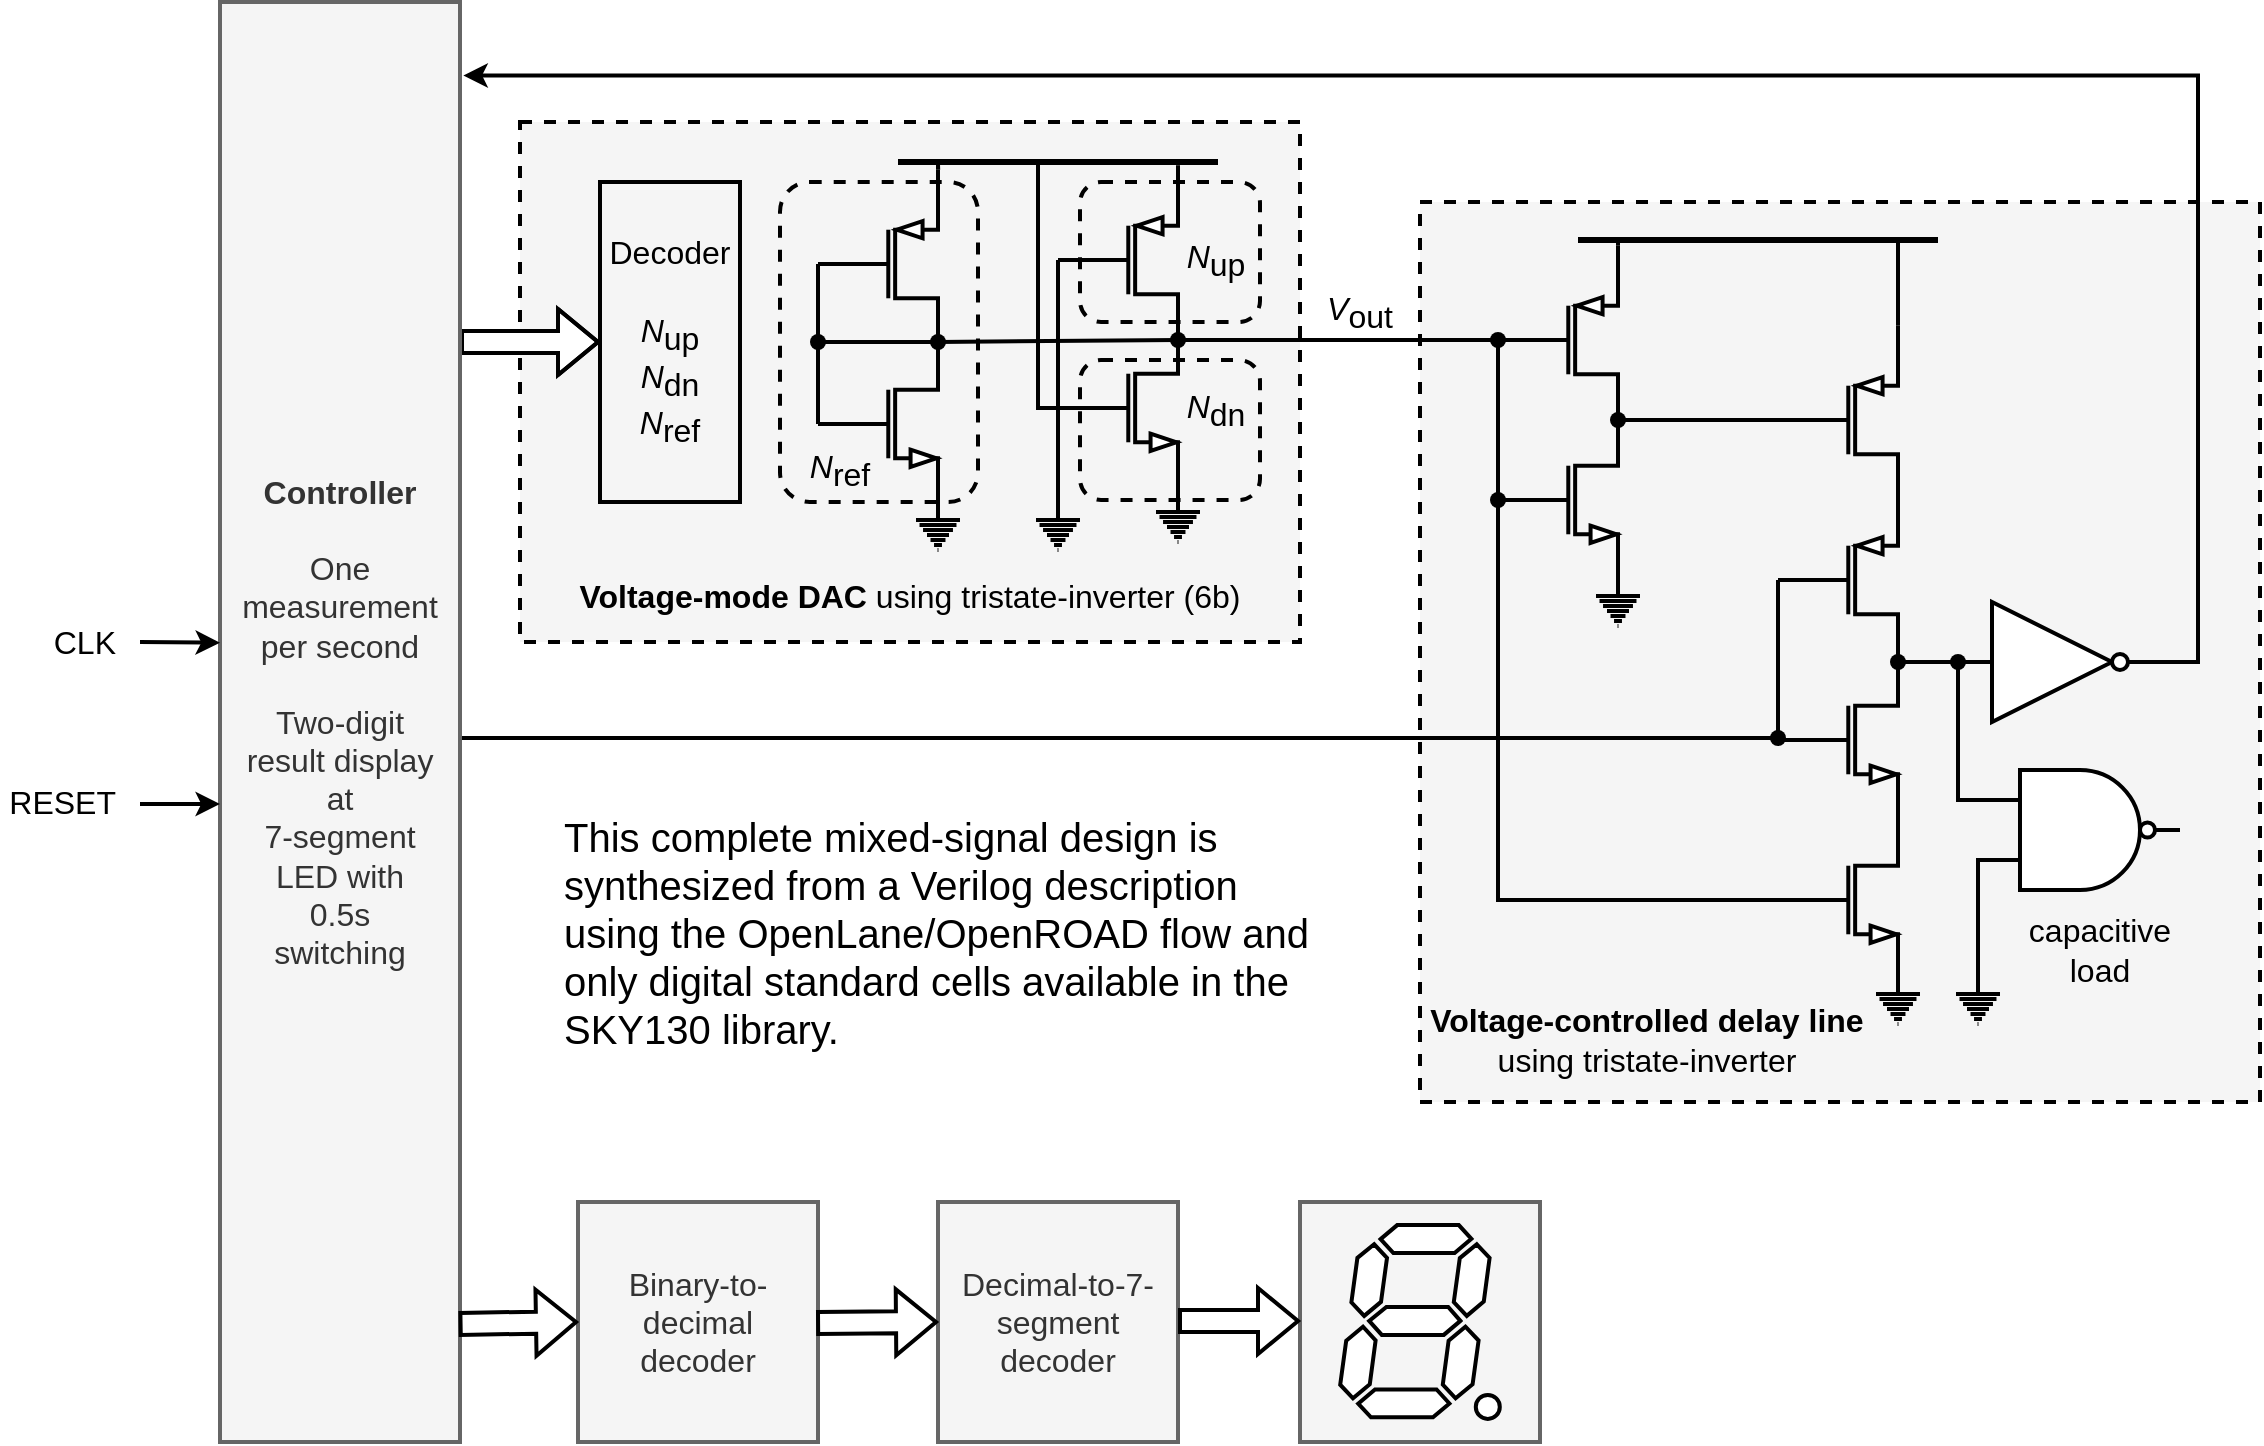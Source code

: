 <mxfile version="21.2.1" type="device">
  <diagram name="Page-1" id="-ehbrMDcGk8Br0xbLhQl">
    <mxGraphModel dx="1368" dy="923" grid="1" gridSize="10" guides="1" tooltips="1" connect="1" arrows="1" fold="1" page="1" pageScale="1" pageWidth="1169" pageHeight="827" math="0" shadow="0">
      <root>
        <mxCell id="0" />
        <mxCell id="1" parent="0" />
        <mxCell id="TYAT_m3Qwc5HiXnAlvp4-101" value="" style="rounded=0;whiteSpace=wrap;strokeWidth=2;fontSize=16;fillColor=#f5f5f5;dashed=1;fontColor=#333333;strokeColor=default;" vertex="1" parent="1">
          <mxGeometry x="720" y="140" width="420" height="450" as="geometry" />
        </mxCell>
        <mxCell id="TYAT_m3Qwc5HiXnAlvp4-100" value="" style="rounded=0;whiteSpace=wrap;html=1;strokeWidth=2;fontSize=16;fillColor=#f5f5f5;dashed=1;fontColor=#333333;strokeColor=default;" vertex="1" parent="1">
          <mxGeometry x="270" y="100" width="390" height="260" as="geometry" />
        </mxCell>
        <mxCell id="TYAT_m3Qwc5HiXnAlvp4-6" style="edgeStyle=orthogonalEdgeStyle;rounded=0;orthogonalLoop=1;jettySize=auto;html=1;exitX=0;exitY=0.5;exitDx=0;exitDy=0;exitPerimeter=0;entryX=0;entryY=0.5;entryDx=0;entryDy=0;entryPerimeter=0;endArrow=none;endFill=0;strokeWidth=2;fontSize=16;" edge="1" parent="1" source="TYAT_m3Qwc5HiXnAlvp4-1" target="TYAT_m3Qwc5HiXnAlvp4-2">
          <mxGeometry relative="1" as="geometry">
            <Array as="points">
              <mxPoint x="899" y="359" />
              <mxPoint x="899" y="359" />
            </Array>
          </mxGeometry>
        </mxCell>
        <mxCell id="TYAT_m3Qwc5HiXnAlvp4-1" value="" style="verticalLabelPosition=bottom;shadow=0;dashed=0;align=center;html=1;verticalAlign=top;shape=mxgraph.electrical.transistors.pmos;pointerEvents=1;strokeWidth=2;fontSize=16;" vertex="1" parent="1">
          <mxGeometry x="899" y="279" width="60" height="100" as="geometry" />
        </mxCell>
        <mxCell id="TYAT_m3Qwc5HiXnAlvp4-2" value="" style="verticalLabelPosition=bottom;shadow=0;dashed=0;align=center;html=1;verticalAlign=top;shape=mxgraph.electrical.transistors.nmos;pointerEvents=1;strokeWidth=2;fontSize=16;" vertex="1" parent="1">
          <mxGeometry x="899" y="359" width="60" height="100" as="geometry" />
        </mxCell>
        <mxCell id="TYAT_m3Qwc5HiXnAlvp4-19" style="edgeStyle=orthogonalEdgeStyle;rounded=0;orthogonalLoop=1;jettySize=auto;html=1;exitX=0;exitY=0.5;exitDx=0;exitDy=0;exitPerimeter=0;entryX=0.514;entryY=0.664;entryDx=0;entryDy=0;entryPerimeter=0;endArrow=none;endFill=0;strokeWidth=2;fontSize=16;" edge="1" parent="1" source="TYAT_m3Qwc5HiXnAlvp4-3" target="TYAT_m3Qwc5HiXnAlvp4-18">
          <mxGeometry relative="1" as="geometry">
            <Array as="points">
              <mxPoint x="759" y="489" />
            </Array>
          </mxGeometry>
        </mxCell>
        <mxCell id="TYAT_m3Qwc5HiXnAlvp4-3" value="" style="verticalLabelPosition=bottom;shadow=0;dashed=0;align=center;html=1;verticalAlign=top;shape=mxgraph.electrical.transistors.nmos;pointerEvents=1;strokeWidth=2;fontSize=16;" vertex="1" parent="1">
          <mxGeometry x="899" y="439" width="60" height="100" as="geometry" />
        </mxCell>
        <mxCell id="TYAT_m3Qwc5HiXnAlvp4-4" value="" style="verticalLabelPosition=bottom;shadow=0;dashed=0;align=center;html=1;verticalAlign=top;shape=mxgraph.electrical.transistors.pmos;pointerEvents=1;strokeWidth=2;fontSize=16;" vertex="1" parent="1">
          <mxGeometry x="899" y="199" width="60" height="100" as="geometry" />
        </mxCell>
        <mxCell id="TYAT_m3Qwc5HiXnAlvp4-8" value="" style="verticalLabelPosition=bottom;shadow=0;dashed=0;align=center;html=1;verticalAlign=top;shape=mxgraph.electrical.transistors.pmos;pointerEvents=1;strokeWidth=2;fontSize=16;" vertex="1" parent="1">
          <mxGeometry x="759" y="159" width="60" height="100" as="geometry" />
        </mxCell>
        <mxCell id="TYAT_m3Qwc5HiXnAlvp4-12" value="" style="pointerEvents=1;verticalLabelPosition=bottom;shadow=0;dashed=0;align=center;html=1;verticalAlign=top;shape=mxgraph.electrical.signal_sources.protective_earth;strokeWidth=2;fontSize=16;" vertex="1" parent="1">
          <mxGeometry x="808" y="332" width="22" height="20" as="geometry" />
        </mxCell>
        <mxCell id="TYAT_m3Qwc5HiXnAlvp4-15" value="" style="endArrow=none;html=1;rounded=0;entryX=0;entryY=0.5;entryDx=0;entryDy=0;entryPerimeter=0;exitDx=0;exitDy=0;exitPerimeter=0;strokeWidth=2;fontSize=16;" edge="1" parent="1" source="TYAT_m3Qwc5HiXnAlvp4-77" target="TYAT_m3Qwc5HiXnAlvp4-8">
          <mxGeometry width="50" height="50" relative="1" as="geometry">
            <mxPoint x="649" y="279" as="sourcePoint" />
            <mxPoint x="699" y="229" as="targetPoint" />
          </mxGeometry>
        </mxCell>
        <mxCell id="TYAT_m3Qwc5HiXnAlvp4-16" value="" style="shape=waypoint;sketch=0;fillStyle=solid;size=6;pointerEvents=1;points=[];fillColor=none;resizable=0;rotatable=0;perimeter=centerPerimeter;snapToPoint=1;strokeWidth=2;fontSize=16;" vertex="1" parent="1">
          <mxGeometry x="889" y="398" width="20" height="20" as="geometry" />
        </mxCell>
        <mxCell id="TYAT_m3Qwc5HiXnAlvp4-17" value="" style="endArrow=none;html=1;rounded=0;entryDx=0;entryDy=0;entryPerimeter=0;exitX=0;exitY=0.5;exitDx=0;exitDy=0;exitPerimeter=0;strokeWidth=2;fontSize=16;" edge="1" parent="1" target="TYAT_m3Qwc5HiXnAlvp4-18">
          <mxGeometry width="50" height="50" relative="1" as="geometry">
            <mxPoint x="759" y="289" as="sourcePoint" />
            <mxPoint x="759" y="209" as="targetPoint" />
          </mxGeometry>
        </mxCell>
        <mxCell id="TYAT_m3Qwc5HiXnAlvp4-18" value="" style="shape=waypoint;sketch=0;fillStyle=solid;size=6;pointerEvents=1;points=[];fillColor=none;resizable=0;rotatable=0;perimeter=centerPerimeter;snapToPoint=1;strokeWidth=2;fontSize=16;" vertex="1" parent="1">
          <mxGeometry x="749" y="279" width="20" height="20" as="geometry" />
        </mxCell>
        <mxCell id="TYAT_m3Qwc5HiXnAlvp4-20" value="" style="verticalLabelPosition=bottom;shadow=0;dashed=0;align=center;html=1;verticalAlign=top;shape=mxgraph.electrical.transistors.nmos;pointerEvents=1;strokeWidth=2;fontSize=16;" vertex="1" parent="1">
          <mxGeometry x="759" y="239" width="60" height="100" as="geometry" />
        </mxCell>
        <mxCell id="TYAT_m3Qwc5HiXnAlvp4-22" value="" style="endArrow=none;html=1;rounded=0;strokeWidth=3;fontSize=16;" edge="1" parent="1">
          <mxGeometry width="50" height="50" relative="1" as="geometry">
            <mxPoint x="799" y="159" as="sourcePoint" />
            <mxPoint x="979" y="159" as="targetPoint" />
          </mxGeometry>
        </mxCell>
        <mxCell id="TYAT_m3Qwc5HiXnAlvp4-25" value="" style="endArrow=none;html=1;rounded=0;exitX=1;exitY=0;exitDx=0;exitDy=0;exitPerimeter=0;strokeWidth=2;fontSize=16;" edge="1" parent="1" source="TYAT_m3Qwc5HiXnAlvp4-8">
          <mxGeometry width="50" height="50" relative="1" as="geometry">
            <mxPoint x="869" y="299" as="sourcePoint" />
            <mxPoint x="819" y="159" as="targetPoint" />
          </mxGeometry>
        </mxCell>
        <mxCell id="TYAT_m3Qwc5HiXnAlvp4-27" value="" style="endArrow=none;html=1;rounded=0;exitX=1;exitY=0;exitDx=0;exitDy=0;exitPerimeter=0;strokeWidth=2;fontSize=16;" edge="1" parent="1" source="TYAT_m3Qwc5HiXnAlvp4-4">
          <mxGeometry width="50" height="50" relative="1" as="geometry">
            <mxPoint x="859" y="249" as="sourcePoint" />
            <mxPoint x="959" y="159" as="targetPoint" />
          </mxGeometry>
        </mxCell>
        <mxCell id="TYAT_m3Qwc5HiXnAlvp4-28" value="" style="shape=waypoint;sketch=0;fillStyle=solid;size=6;pointerEvents=1;points=[];fillColor=none;resizable=0;rotatable=0;perimeter=centerPerimeter;snapToPoint=1;strokeWidth=2;fontSize=16;" vertex="1" parent="1">
          <mxGeometry x="809" y="239" width="20" height="20" as="geometry" />
        </mxCell>
        <mxCell id="TYAT_m3Qwc5HiXnAlvp4-29" value="" style="endArrow=none;html=1;rounded=0;entryX=0;entryY=0.5;entryDx=0;entryDy=0;entryPerimeter=0;exitX=0.608;exitY=0.508;exitDx=0;exitDy=0;exitPerimeter=0;strokeWidth=2;fontSize=16;" edge="1" parent="1" source="TYAT_m3Qwc5HiXnAlvp4-28" target="TYAT_m3Qwc5HiXnAlvp4-4">
          <mxGeometry width="50" height="50" relative="1" as="geometry">
            <mxPoint x="859" y="309" as="sourcePoint" />
            <mxPoint x="909" y="259" as="targetPoint" />
          </mxGeometry>
        </mxCell>
        <mxCell id="TYAT_m3Qwc5HiXnAlvp4-30" value="" style="pointerEvents=1;verticalLabelPosition=bottom;shadow=0;dashed=0;align=center;html=1;verticalAlign=top;shape=mxgraph.electrical.signal_sources.protective_earth;strokeWidth=2;fontSize=16;" vertex="1" parent="1">
          <mxGeometry x="948" y="531" width="22" height="20" as="geometry" />
        </mxCell>
        <mxCell id="TYAT_m3Qwc5HiXnAlvp4-31" style="edgeStyle=orthogonalEdgeStyle;rounded=0;orthogonalLoop=1;jettySize=auto;html=1;exitX=0;exitY=0.5;exitDx=0;exitDy=0;exitPerimeter=0;entryX=0;entryY=0.5;entryDx=0;entryDy=0;entryPerimeter=0;endArrow=none;endFill=0;strokeWidth=2;fontSize=16;" edge="1" parent="1" source="TYAT_m3Qwc5HiXnAlvp4-32" target="TYAT_m3Qwc5HiXnAlvp4-33">
          <mxGeometry relative="1" as="geometry">
            <Array as="points">
              <mxPoint x="419" y="201" />
              <mxPoint x="419" y="201" />
            </Array>
          </mxGeometry>
        </mxCell>
        <mxCell id="TYAT_m3Qwc5HiXnAlvp4-44" style="edgeStyle=orthogonalEdgeStyle;rounded=0;orthogonalLoop=1;jettySize=auto;html=1;exitX=1;exitY=0;exitDx=0;exitDy=0;exitPerimeter=0;endArrow=none;endFill=0;strokeWidth=2;fontSize=16;" edge="1" parent="1" source="TYAT_m3Qwc5HiXnAlvp4-32">
          <mxGeometry relative="1" as="geometry">
            <mxPoint x="479.096" y="123.877" as="targetPoint" />
            <Array as="points">
              <mxPoint x="479" y="121" />
              <mxPoint x="479" y="121" />
            </Array>
          </mxGeometry>
        </mxCell>
        <mxCell id="TYAT_m3Qwc5HiXnAlvp4-32" value="" style="verticalLabelPosition=bottom;shadow=0;dashed=0;align=center;html=1;verticalAlign=top;shape=mxgraph.electrical.transistors.pmos;pointerEvents=1;strokeWidth=2;fontSize=16;" vertex="1" parent="1">
          <mxGeometry x="419" y="121" width="60" height="100" as="geometry" />
        </mxCell>
        <mxCell id="TYAT_m3Qwc5HiXnAlvp4-33" value="" style="verticalLabelPosition=bottom;shadow=0;dashed=0;align=center;html=1;verticalAlign=top;shape=mxgraph.electrical.transistors.nmos;pointerEvents=1;strokeWidth=2;fontSize=16;" vertex="1" parent="1">
          <mxGeometry x="419" y="201" width="60" height="100" as="geometry" />
        </mxCell>
        <mxCell id="TYAT_m3Qwc5HiXnAlvp4-34" value="" style="shape=waypoint;sketch=0;fillStyle=solid;size=6;pointerEvents=1;points=[];fillColor=none;resizable=0;rotatable=0;perimeter=centerPerimeter;snapToPoint=1;strokeWidth=2;fontSize=16;" vertex="1" parent="1">
          <mxGeometry x="409" y="200" width="20" height="20" as="geometry" />
        </mxCell>
        <mxCell id="TYAT_m3Qwc5HiXnAlvp4-35" value="" style="pointerEvents=1;verticalLabelPosition=bottom;shadow=0;dashed=0;align=center;html=1;verticalAlign=top;shape=mxgraph.electrical.signal_sources.protective_earth;strokeWidth=2;fontSize=16;" vertex="1" parent="1">
          <mxGeometry x="468" y="294" width="22" height="20" as="geometry" />
        </mxCell>
        <mxCell id="TYAT_m3Qwc5HiXnAlvp4-43" style="edgeStyle=orthogonalEdgeStyle;rounded=0;orthogonalLoop=1;jettySize=auto;html=1;exitX=0;exitY=0.5;exitDx=0;exitDy=0;exitPerimeter=0;endArrow=none;endFill=0;strokeWidth=2;fontSize=16;" edge="1" parent="1" source="TYAT_m3Qwc5HiXnAlvp4-38">
          <mxGeometry relative="1" as="geometry">
            <mxPoint x="529" y="120" as="targetPoint" />
            <Array as="points">
              <mxPoint x="529" y="243" />
              <mxPoint x="529" y="120" />
            </Array>
          </mxGeometry>
        </mxCell>
        <mxCell id="TYAT_m3Qwc5HiXnAlvp4-38" value="" style="verticalLabelPosition=bottom;shadow=0;dashed=0;align=center;html=1;verticalAlign=top;shape=mxgraph.electrical.transistors.nmos;pointerEvents=1;strokeWidth=2;fontSize=16;" vertex="1" parent="1">
          <mxGeometry x="539" y="193" width="60" height="100" as="geometry" />
        </mxCell>
        <mxCell id="TYAT_m3Qwc5HiXnAlvp4-39" value="" style="pointerEvents=1;verticalLabelPosition=bottom;shadow=0;dashed=0;align=center;html=1;verticalAlign=top;shape=mxgraph.electrical.signal_sources.protective_earth;strokeWidth=2;fontSize=16;" vertex="1" parent="1">
          <mxGeometry x="588" y="290" width="22" height="20" as="geometry" />
        </mxCell>
        <mxCell id="TYAT_m3Qwc5HiXnAlvp4-45" style="edgeStyle=orthogonalEdgeStyle;rounded=0;orthogonalLoop=1;jettySize=auto;html=1;exitX=1;exitY=0;exitDx=0;exitDy=0;exitPerimeter=0;endArrow=none;endFill=0;strokeWidth=2;fontSize=16;" edge="1" parent="1" source="TYAT_m3Qwc5HiXnAlvp4-40">
          <mxGeometry relative="1" as="geometry">
            <mxPoint x="599.096" y="121.781" as="targetPoint" />
          </mxGeometry>
        </mxCell>
        <mxCell id="TYAT_m3Qwc5HiXnAlvp4-48" style="edgeStyle=orthogonalEdgeStyle;rounded=0;orthogonalLoop=1;jettySize=auto;html=1;exitX=0;exitY=0.5;exitDx=0;exitDy=0;exitPerimeter=0;entryX=0.5;entryY=0;entryDx=0;entryDy=0;entryPerimeter=0;endArrow=none;endFill=0;strokeWidth=2;fontSize=16;" edge="1" parent="1">
          <mxGeometry relative="1" as="geometry">
            <mxPoint x="539" y="169" as="sourcePoint" />
            <mxPoint x="539" y="294" as="targetPoint" />
            <Array as="points">
              <mxPoint x="539" y="270" />
              <mxPoint x="539" y="270" />
            </Array>
          </mxGeometry>
        </mxCell>
        <mxCell id="TYAT_m3Qwc5HiXnAlvp4-40" value="" style="verticalLabelPosition=bottom;shadow=0;dashed=0;align=center;html=1;verticalAlign=top;shape=mxgraph.electrical.transistors.pmos;pointerEvents=1;strokeWidth=2;fontSize=16;" vertex="1" parent="1">
          <mxGeometry x="539" y="119" width="60" height="100" as="geometry" />
        </mxCell>
        <mxCell id="TYAT_m3Qwc5HiXnAlvp4-41" value="" style="endArrow=none;html=1;rounded=0;strokeWidth=3;fontSize=16;" edge="1" parent="1">
          <mxGeometry width="50" height="50" relative="1" as="geometry">
            <mxPoint x="459" y="120" as="sourcePoint" />
            <mxPoint x="619" y="120" as="targetPoint" />
          </mxGeometry>
        </mxCell>
        <mxCell id="TYAT_m3Qwc5HiXnAlvp4-46" value="" style="endArrow=none;html=1;rounded=0;exitX=1;exitY=0;exitDx=0;exitDy=0;exitPerimeter=0;strokeWidth=2;fontSize=16;" edge="1" parent="1" source="TYAT_m3Qwc5HiXnAlvp4-40">
          <mxGeometry width="50" height="50" relative="1" as="geometry">
            <mxPoint x="569" y="150" as="sourcePoint" />
            <mxPoint x="599" y="120" as="targetPoint" />
          </mxGeometry>
        </mxCell>
        <mxCell id="TYAT_m3Qwc5HiXnAlvp4-47" value="" style="pointerEvents=1;verticalLabelPosition=bottom;shadow=0;dashed=0;align=center;html=1;verticalAlign=top;shape=mxgraph.electrical.signal_sources.protective_earth;strokeWidth=2;fontSize=16;" vertex="1" parent="1">
          <mxGeometry x="528" y="294" width="22" height="20" as="geometry" />
        </mxCell>
        <mxCell id="TYAT_m3Qwc5HiXnAlvp4-49" value="" style="shape=waypoint;sketch=0;fillStyle=solid;size=6;pointerEvents=1;points=[];fillColor=none;resizable=0;rotatable=0;perimeter=centerPerimeter;snapToPoint=1;strokeWidth=2;fontSize=16;" vertex="1" parent="1">
          <mxGeometry x="469" y="200" width="20" height="20" as="geometry" />
        </mxCell>
        <mxCell id="TYAT_m3Qwc5HiXnAlvp4-50" value="" style="shape=waypoint;sketch=0;fillStyle=solid;size=6;pointerEvents=1;points=[];fillColor=none;resizable=0;rotatable=0;perimeter=centerPerimeter;snapToPoint=1;strokeWidth=2;fontSize=16;" vertex="1" parent="1">
          <mxGeometry x="589" y="199" width="20" height="20" as="geometry" />
        </mxCell>
        <mxCell id="TYAT_m3Qwc5HiXnAlvp4-52" value="" style="endArrow=none;html=1;rounded=0;exitX=0.643;exitY=0.591;exitDx=0;exitDy=0;exitPerimeter=0;entryX=0.643;entryY=0.5;entryDx=0;entryDy=0;entryPerimeter=0;strokeWidth=2;fontSize=16;" edge="1" parent="1" source="TYAT_m3Qwc5HiXnAlvp4-34" target="TYAT_m3Qwc5HiXnAlvp4-49">
          <mxGeometry width="50" height="50" relative="1" as="geometry">
            <mxPoint x="569" y="270" as="sourcePoint" />
            <mxPoint x="619" y="220" as="targetPoint" />
          </mxGeometry>
        </mxCell>
        <mxCell id="TYAT_m3Qwc5HiXnAlvp4-53" value="" style="endArrow=none;html=1;rounded=0;entryX=0.552;entryY=0.618;entryDx=0;entryDy=0;entryPerimeter=0;strokeWidth=2;fontSize=16;" edge="1" parent="1" source="TYAT_m3Qwc5HiXnAlvp4-49" target="TYAT_m3Qwc5HiXnAlvp4-50">
          <mxGeometry width="50" height="50" relative="1" as="geometry">
            <mxPoint x="569" y="270" as="sourcePoint" />
            <mxPoint x="619" y="220" as="targetPoint" />
          </mxGeometry>
        </mxCell>
        <mxCell id="TYAT_m3Qwc5HiXnAlvp4-54" value="" style="rounded=1;whiteSpace=wrap;html=1;fillColor=none;dashed=1;fontSize=16;strokeWidth=2;" vertex="1" parent="1">
          <mxGeometry x="400" y="130" width="99" height="160" as="geometry" />
        </mxCell>
        <mxCell id="TYAT_m3Qwc5HiXnAlvp4-55" value="" style="rounded=1;whiteSpace=wrap;html=1;fillColor=none;dashed=1;fontSize=16;strokeWidth=2;" vertex="1" parent="1">
          <mxGeometry x="550" y="130" width="90" height="70" as="geometry" />
        </mxCell>
        <mxCell id="TYAT_m3Qwc5HiXnAlvp4-56" value="" style="rounded=1;whiteSpace=wrap;html=1;fillColor=none;dashed=1;fontSize=16;strokeWidth=2;" vertex="1" parent="1">
          <mxGeometry x="550" y="219" width="90" height="70" as="geometry" />
        </mxCell>
        <mxCell id="TYAT_m3Qwc5HiXnAlvp4-58" value="&lt;font style=&quot;font-size: 16px;&quot;&gt;&lt;i style=&quot;font-size: 16px;&quot;&gt;N&lt;/i&gt;&lt;sub style=&quot;font-size: 16px;&quot;&gt;up&lt;/sub&gt;&lt;/font&gt;" style="text;html=1;strokeColor=none;fillColor=none;align=center;verticalAlign=middle;whiteSpace=wrap;rounded=0;fontSize=16;strokeWidth=2;" vertex="1" parent="1">
          <mxGeometry x="588" y="154" width="60" height="30" as="geometry" />
        </mxCell>
        <mxCell id="TYAT_m3Qwc5HiXnAlvp4-59" value="&lt;font style=&quot;font-size: 16px;&quot;&gt;&lt;i style=&quot;font-size: 16px;&quot;&gt;N&lt;/i&gt;&lt;sub style=&quot;font-size: 16px;&quot;&gt;dn&lt;/sub&gt;&lt;/font&gt;" style="text;html=1;strokeColor=none;fillColor=none;align=center;verticalAlign=middle;whiteSpace=wrap;rounded=0;fontSize=16;strokeWidth=2;" vertex="1" parent="1">
          <mxGeometry x="588" y="229" width="60" height="30" as="geometry" />
        </mxCell>
        <mxCell id="TYAT_m3Qwc5HiXnAlvp4-60" value="&lt;font style=&quot;font-size: 16px;&quot;&gt;&lt;span style=&quot;font-style: italic; font-size: 16px;&quot;&gt;N&lt;/span&gt;&lt;span style=&quot;font-size: 16px;&quot;&gt;&lt;sub style=&quot;font-size: 16px;&quot;&gt;ref&lt;/sub&gt;&lt;/span&gt;&lt;/font&gt;" style="text;html=1;strokeColor=none;fillColor=none;align=center;verticalAlign=middle;whiteSpace=wrap;rounded=0;fontSize=16;strokeWidth=2;" vertex="1" parent="1">
          <mxGeometry x="400" y="259" width="60" height="30" as="geometry" />
        </mxCell>
        <mxCell id="TYAT_m3Qwc5HiXnAlvp4-63" value="&lt;font style=&quot;font-size: 16px;&quot;&gt;Decoder&lt;br style=&quot;font-size: 16px;&quot;&gt;&lt;br style=&quot;font-size: 16px;&quot;&gt;&lt;i style=&quot;font-size: 16px;&quot;&gt;N&lt;/i&gt;&lt;sub style=&quot;font-size: 16px;&quot;&gt;up&lt;/sub&gt;&lt;br style=&quot;font-size: 16px;&quot;&gt;&lt;i style=&quot;font-size: 16px;&quot;&gt;N&lt;/i&gt;&lt;sub style=&quot;font-size: 16px;&quot;&gt;dn&lt;/sub&gt;&lt;br style=&quot;font-size: 16px;&quot;&gt;&lt;i style=&quot;font-size: 16px;&quot;&gt;N&lt;/i&gt;&lt;sub style=&quot;font-size: 16px;&quot;&gt;ref&lt;/sub&gt;&lt;br style=&quot;font-size: 16px;&quot;&gt;&lt;/font&gt;" style="rounded=0;whiteSpace=wrap;html=1;fillColor=none;strokeWidth=2;fontSize=16;" vertex="1" parent="1">
          <mxGeometry x="310" y="130" width="70" height="160" as="geometry" />
        </mxCell>
        <mxCell id="TYAT_m3Qwc5HiXnAlvp4-64" value="&lt;b&gt;Voltage-mode DAC&lt;/b&gt; using tristate-inverter (6b)" style="text;html=1;strokeColor=none;fillColor=none;align=center;verticalAlign=middle;whiteSpace=wrap;rounded=0;fontSize=16;strokeWidth=2;" vertex="1" parent="1">
          <mxGeometry x="295" y="322" width="340" height="30" as="geometry" />
        </mxCell>
        <mxCell id="TYAT_m3Qwc5HiXnAlvp4-65" value="" style="shape=flexArrow;endArrow=classic;html=1;rounded=0;entryX=0;entryY=0.5;entryDx=0;entryDy=0;fillColor=default;strokeWidth=2;fontSize=16;" edge="1" parent="1" target="TYAT_m3Qwc5HiXnAlvp4-63">
          <mxGeometry width="50" height="50" relative="1" as="geometry">
            <mxPoint x="240" y="210" as="sourcePoint" />
            <mxPoint x="139" y="200" as="targetPoint" />
            <Array as="points">
              <mxPoint x="270" y="210" />
            </Array>
          </mxGeometry>
        </mxCell>
        <mxCell id="TYAT_m3Qwc5HiXnAlvp4-71" style="edgeStyle=orthogonalEdgeStyle;rounded=0;orthogonalLoop=1;jettySize=auto;html=1;exitX=0;exitY=0.25;exitDx=0;exitDy=0;exitPerimeter=0;entryX=0.648;entryY=0.996;entryDx=0;entryDy=0;entryPerimeter=0;endArrow=none;endFill=0;strokeWidth=2;fontSize=16;" edge="1" parent="1" source="TYAT_m3Qwc5HiXnAlvp4-66" target="TYAT_m3Qwc5HiXnAlvp4-70">
          <mxGeometry relative="1" as="geometry">
            <Array as="points">
              <mxPoint x="989" y="439" />
            </Array>
          </mxGeometry>
        </mxCell>
        <mxCell id="TYAT_m3Qwc5HiXnAlvp4-66" value="" style="verticalLabelPosition=bottom;shadow=0;dashed=0;align=center;html=1;verticalAlign=top;shape=mxgraph.electrical.logic_gates.logic_gate;operation=and;negating=1;negSize=0.15;strokeWidth=2;fontSize=16;" vertex="1" parent="1">
          <mxGeometry x="1000" y="424" width="100" height="60" as="geometry" />
        </mxCell>
        <mxCell id="TYAT_m3Qwc5HiXnAlvp4-91" style="edgeStyle=orthogonalEdgeStyle;rounded=0;orthogonalLoop=1;jettySize=auto;html=1;exitX=1;exitY=0.5;exitDx=0;exitDy=0;exitPerimeter=0;entryX=1.014;entryY=0.051;entryDx=0;entryDy=0;entryPerimeter=0;strokeWidth=2;" edge="1" parent="1" source="TYAT_m3Qwc5HiXnAlvp4-67" target="TYAT_m3Qwc5HiXnAlvp4-86">
          <mxGeometry relative="1" as="geometry">
            <Array as="points">
              <mxPoint x="1109" y="370" />
              <mxPoint x="1109" y="77" />
            </Array>
          </mxGeometry>
        </mxCell>
        <mxCell id="TYAT_m3Qwc5HiXnAlvp4-67" value="" style="verticalLabelPosition=bottom;shadow=0;dashed=0;align=center;html=1;verticalAlign=top;shape=mxgraph.electrical.logic_gates.inverter_2;strokeWidth=2;fontSize=16;" vertex="1" parent="1">
          <mxGeometry x="989" y="340" width="100" height="60" as="geometry" />
        </mxCell>
        <mxCell id="TYAT_m3Qwc5HiXnAlvp4-68" value="" style="shape=waypoint;sketch=0;fillStyle=solid;size=6;pointerEvents=1;points=[];fillColor=none;resizable=0;rotatable=0;perimeter=centerPerimeter;snapToPoint=1;strokeWidth=2;fontSize=16;" vertex="1" parent="1">
          <mxGeometry x="949" y="360" width="20" height="20" as="geometry" />
        </mxCell>
        <mxCell id="TYAT_m3Qwc5HiXnAlvp4-69" value="" style="endArrow=none;html=1;rounded=0;entryX=0;entryY=0.5;entryDx=0;entryDy=0;entryPerimeter=0;strokeWidth=2;fontSize=16;" edge="1" parent="1" source="TYAT_m3Qwc5HiXnAlvp4-68" target="TYAT_m3Qwc5HiXnAlvp4-67">
          <mxGeometry width="50" height="50" relative="1" as="geometry">
            <mxPoint x="969" y="480" as="sourcePoint" />
            <mxPoint x="1019" y="430" as="targetPoint" />
          </mxGeometry>
        </mxCell>
        <mxCell id="TYAT_m3Qwc5HiXnAlvp4-70" value="" style="shape=waypoint;sketch=0;fillStyle=solid;size=6;pointerEvents=1;points=[];fillColor=none;resizable=0;rotatable=0;perimeter=centerPerimeter;snapToPoint=1;strokeWidth=2;fontSize=16;" vertex="1" parent="1">
          <mxGeometry x="979" y="360" width="20" height="20" as="geometry" />
        </mxCell>
        <mxCell id="TYAT_m3Qwc5HiXnAlvp4-74" style="edgeStyle=orthogonalEdgeStyle;rounded=0;orthogonalLoop=1;jettySize=auto;html=1;exitX=0.5;exitY=0;exitDx=0;exitDy=0;exitPerimeter=0;entryX=0;entryY=0.75;entryDx=0;entryDy=0;entryPerimeter=0;endArrow=none;endFill=0;strokeWidth=2;fontSize=16;" edge="1" parent="1" source="TYAT_m3Qwc5HiXnAlvp4-72" target="TYAT_m3Qwc5HiXnAlvp4-66">
          <mxGeometry relative="1" as="geometry">
            <Array as="points">
              <mxPoint x="999" y="469" />
            </Array>
          </mxGeometry>
        </mxCell>
        <mxCell id="TYAT_m3Qwc5HiXnAlvp4-72" value="" style="pointerEvents=1;verticalLabelPosition=bottom;shadow=0;dashed=0;align=center;html=1;verticalAlign=top;shape=mxgraph.electrical.signal_sources.protective_earth;strokeWidth=2;fontSize=16;" vertex="1" parent="1">
          <mxGeometry x="988" y="531" width="22" height="20" as="geometry" />
        </mxCell>
        <mxCell id="TYAT_m3Qwc5HiXnAlvp4-78" value="" style="endArrow=none;html=1;rounded=0;entryDx=0;entryDy=0;entryPerimeter=0;exitDx=0;exitDy=0;exitPerimeter=0;strokeWidth=2;fontSize=16;" edge="1" parent="1" source="TYAT_m3Qwc5HiXnAlvp4-18" target="TYAT_m3Qwc5HiXnAlvp4-77">
          <mxGeometry width="50" height="50" relative="1" as="geometry">
            <mxPoint x="759" y="289" as="sourcePoint" />
            <mxPoint x="759" y="209" as="targetPoint" />
          </mxGeometry>
        </mxCell>
        <mxCell id="TYAT_m3Qwc5HiXnAlvp4-77" value="" style="shape=waypoint;sketch=0;fillStyle=solid;size=6;pointerEvents=1;points=[];fillColor=none;resizable=0;rotatable=0;perimeter=centerPerimeter;snapToPoint=1;strokeWidth=2;fontSize=16;" vertex="1" parent="1">
          <mxGeometry x="749" y="199" width="20" height="20" as="geometry" />
        </mxCell>
        <mxCell id="TYAT_m3Qwc5HiXnAlvp4-81" value="" style="endArrow=none;html=1;rounded=0;entryX=0.367;entryY=0.567;entryDx=0;entryDy=0;entryPerimeter=0;strokeWidth=2;exitX=0.629;exitY=0.671;exitDx=0;exitDy=0;exitPerimeter=0;fontSize=16;" edge="1" parent="1" source="TYAT_m3Qwc5HiXnAlvp4-50" target="TYAT_m3Qwc5HiXnAlvp4-77">
          <mxGeometry width="50" height="50" relative="1" as="geometry">
            <mxPoint x="699" y="215.573" as="sourcePoint" />
            <mxPoint x="839" y="290" as="targetPoint" />
          </mxGeometry>
        </mxCell>
        <mxCell id="TYAT_m3Qwc5HiXnAlvp4-82" value="&lt;font style=&quot;font-size: 16px;&quot;&gt;&lt;i style=&quot;font-size: 16px;&quot;&gt;V&lt;/i&gt;&lt;sub style=&quot;font-size: 16px;&quot;&gt;out&lt;/sub&gt;&lt;/font&gt;" style="text;html=1;strokeColor=none;fillColor=none;align=center;verticalAlign=middle;whiteSpace=wrap;rounded=0;fontSize=16;strokeWidth=2;" vertex="1" parent="1">
          <mxGeometry x="660" y="180" width="60" height="30" as="geometry" />
        </mxCell>
        <mxCell id="TYAT_m3Qwc5HiXnAlvp4-83" value="&lt;span style=&quot;font-size: 16px;&quot;&gt;capacitive load&lt;/span&gt;" style="text;html=1;strokeColor=none;fillColor=none;align=center;verticalAlign=middle;whiteSpace=wrap;rounded=0;fontSize=16;strokeWidth=2;" vertex="1" parent="1">
          <mxGeometry x="1020" y="489" width="80" height="50" as="geometry" />
        </mxCell>
        <mxCell id="TYAT_m3Qwc5HiXnAlvp4-84" value="" style="endArrow=none;html=1;rounded=0;entryX=0.269;entryY=0.364;entryDx=0;entryDy=0;entryPerimeter=0;strokeWidth=2;fontSize=16;" edge="1" parent="1" target="TYAT_m3Qwc5HiXnAlvp4-16">
          <mxGeometry width="50" height="50" relative="1" as="geometry">
            <mxPoint x="240" y="408" as="sourcePoint" />
            <mxPoint x="579" y="380" as="targetPoint" />
          </mxGeometry>
        </mxCell>
        <mxCell id="TYAT_m3Qwc5HiXnAlvp4-85" value="&lt;b&gt;Voltage-controlled delay line&lt;/b&gt; using tristate-inverter" style="text;html=1;strokeColor=none;fillColor=none;align=center;verticalAlign=middle;whiteSpace=wrap;rounded=0;fontSize=16;strokeWidth=2;" vertex="1" parent="1">
          <mxGeometry x="718" y="534" width="231" height="50" as="geometry" />
        </mxCell>
        <mxCell id="TYAT_m3Qwc5HiXnAlvp4-86" value="&lt;b&gt;Controller&lt;/b&gt;&lt;br&gt;&lt;br&gt;One measurement per second&lt;br&gt;&lt;br&gt;Two-digit&lt;br&gt;result display&lt;br&gt;at&lt;br&gt;7-segment&lt;br&gt;LED with &lt;br&gt;0.5s&lt;br&gt;switching" style="rounded=0;whiteSpace=wrap;html=1;strokeWidth=2;fontSize=16;fillColor=#f5f5f5;fontColor=#333333;strokeColor=#666666;align=center;" vertex="1" parent="1">
          <mxGeometry x="120" y="40" width="120" height="720" as="geometry" />
        </mxCell>
        <mxCell id="TYAT_m3Qwc5HiXnAlvp4-87" value="Binary-to-decimal&lt;br&gt;decoder" style="rounded=0;whiteSpace=wrap;html=1;strokeWidth=2;fontSize=16;fillColor=#f5f5f5;fontColor=#333333;strokeColor=#666666;" vertex="1" parent="1">
          <mxGeometry x="299" y="640" width="120" height="120" as="geometry" />
        </mxCell>
        <mxCell id="TYAT_m3Qwc5HiXnAlvp4-88" value="Decimal-to-7-segment decoder" style="rounded=0;whiteSpace=wrap;html=1;strokeWidth=2;fontSize=16;fillColor=#f5f5f5;fontColor=#333333;strokeColor=#666666;" vertex="1" parent="1">
          <mxGeometry x="479" y="640" width="120" height="120" as="geometry" />
        </mxCell>
        <mxCell id="TYAT_m3Qwc5HiXnAlvp4-90" value="" style="rounded=0;whiteSpace=wrap;html=1;strokeWidth=2;fillColor=#f5f5f5;fontColor=#333333;strokeColor=#666666;" vertex="1" parent="1">
          <mxGeometry x="660" y="640" width="120" height="120" as="geometry" />
        </mxCell>
        <mxCell id="TYAT_m3Qwc5HiXnAlvp4-89" value="" style="verticalLabelPosition=bottom;shadow=0;dashed=0;align=center;html=1;verticalAlign=top;shape=mxgraph.electrical.opto_electronics.7_segment_display_with_dp;pointerEvents=1;strokeWidth=2;" vertex="1" parent="1">
          <mxGeometry x="680.1" y="651.55" width="79.8" height="96.9" as="geometry" />
        </mxCell>
        <mxCell id="TYAT_m3Qwc5HiXnAlvp4-93" value="" style="endArrow=classic;html=1;rounded=0;strokeWidth=2;" edge="1" parent="1">
          <mxGeometry width="50" height="50" relative="1" as="geometry">
            <mxPoint x="80" y="441" as="sourcePoint" />
            <mxPoint x="120" y="441" as="targetPoint" />
          </mxGeometry>
        </mxCell>
        <mxCell id="TYAT_m3Qwc5HiXnAlvp4-94" value="CLK" style="text;html=1;strokeColor=none;fillColor=none;align=right;verticalAlign=middle;whiteSpace=wrap;rounded=0;fontSize=16;strokeWidth=2;labelPosition=center;verticalLabelPosition=middle;" vertex="1" parent="1">
          <mxGeometry x="10" y="340" width="60" height="39" as="geometry" />
        </mxCell>
        <mxCell id="TYAT_m3Qwc5HiXnAlvp4-95" value="RESET" style="text;html=1;strokeColor=none;fillColor=none;align=right;verticalAlign=middle;whiteSpace=wrap;rounded=0;fontSize=16;strokeWidth=2;labelPosition=center;verticalLabelPosition=middle;" vertex="1" parent="1">
          <mxGeometry x="10" y="420" width="60" height="39" as="geometry" />
        </mxCell>
        <mxCell id="TYAT_m3Qwc5HiXnAlvp4-97" value="" style="shape=flexArrow;endArrow=classic;html=1;rounded=0;entryX=0;entryY=0.5;entryDx=0;entryDy=0;exitX=0.994;exitY=0.918;exitDx=0;exitDy=0;exitPerimeter=0;fontSize=11;strokeWidth=2;" edge="1" parent="1" source="TYAT_m3Qwc5HiXnAlvp4-86" target="TYAT_m3Qwc5HiXnAlvp4-87">
          <mxGeometry width="50" height="50" relative="1" as="geometry">
            <mxPoint x="250" y="760" as="sourcePoint" />
            <mxPoint x="300" y="710" as="targetPoint" />
          </mxGeometry>
        </mxCell>
        <mxCell id="TYAT_m3Qwc5HiXnAlvp4-98" value="" style="shape=flexArrow;endArrow=classic;html=1;rounded=0;entryX=0;entryY=0.5;entryDx=0;entryDy=0;fontSize=11;strokeWidth=2;exitX=0.992;exitY=0.504;exitDx=0;exitDy=0;exitPerimeter=0;" edge="1" parent="1" source="TYAT_m3Qwc5HiXnAlvp4-87" target="TYAT_m3Qwc5HiXnAlvp4-88">
          <mxGeometry width="50" height="50" relative="1" as="geometry">
            <mxPoint x="420" y="700" as="sourcePoint" />
            <mxPoint x="469" y="699.5" as="targetPoint" />
          </mxGeometry>
        </mxCell>
        <mxCell id="TYAT_m3Qwc5HiXnAlvp4-99" value="" style="shape=flexArrow;endArrow=classic;html=1;rounded=0;entryX=0;entryY=0.5;entryDx=0;entryDy=0;fontSize=11;strokeWidth=2;exitX=0.992;exitY=0.504;exitDx=0;exitDy=0;exitPerimeter=0;" edge="1" parent="1">
          <mxGeometry width="50" height="50" relative="1" as="geometry">
            <mxPoint x="599" y="699.5" as="sourcePoint" />
            <mxPoint x="660" y="699.5" as="targetPoint" />
          </mxGeometry>
        </mxCell>
        <mxCell id="TYAT_m3Qwc5HiXnAlvp4-102" value="" style="endArrow=classic;html=1;rounded=0;strokeWidth=2;" edge="1" parent="1">
          <mxGeometry width="50" height="50" relative="1" as="geometry">
            <mxPoint x="80" y="360" as="sourcePoint" />
            <mxPoint x="120" y="360.35" as="targetPoint" />
          </mxGeometry>
        </mxCell>
        <mxCell id="TYAT_m3Qwc5HiXnAlvp4-103" value="This complete mixed-signal design is synthesized from a Verilog description using the OpenLane/OpenROAD flow and only digital standard cells available in the SKY130 library." style="text;html=1;strokeColor=none;fillColor=none;align=left;verticalAlign=middle;whiteSpace=wrap;rounded=0;fontSize=20;" vertex="1" parent="1">
          <mxGeometry x="290" y="430" width="380" height="150" as="geometry" />
        </mxCell>
      </root>
    </mxGraphModel>
  </diagram>
</mxfile>
